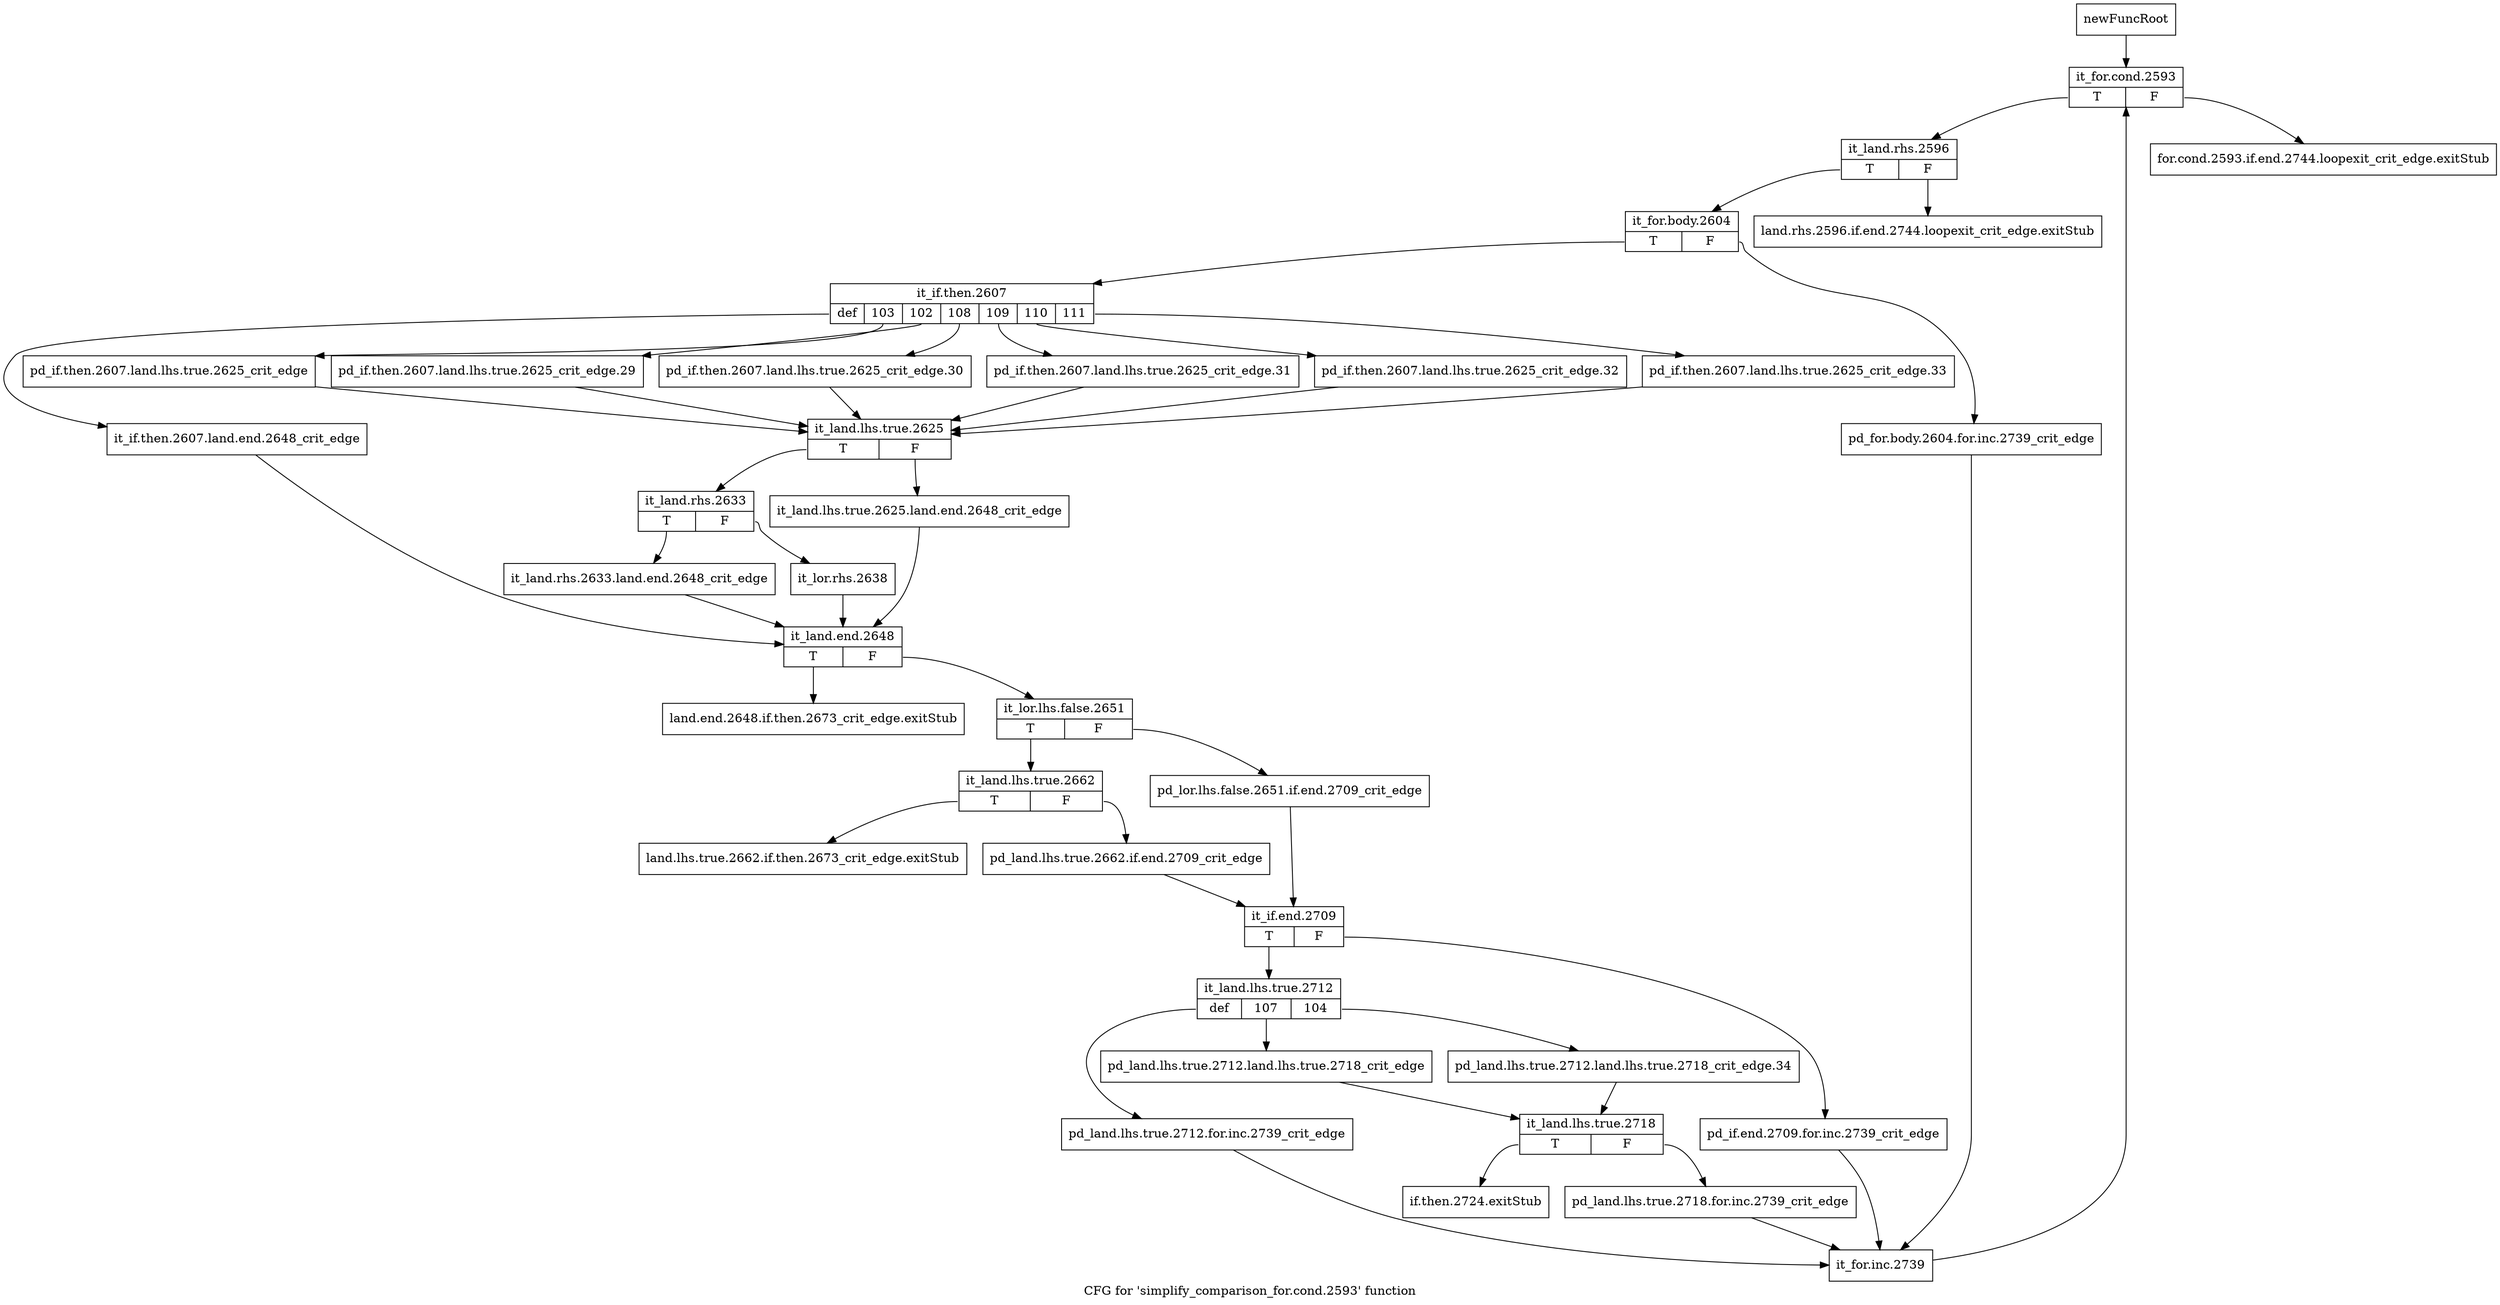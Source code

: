 digraph "CFG for 'simplify_comparison_for.cond.2593' function" {
	label="CFG for 'simplify_comparison_for.cond.2593' function";

	Node0xa704910 [shape=record,label="{newFuncRoot}"];
	Node0xa704910 -> Node0xa70b660;
	Node0xa70b4d0 [shape=record,label="{for.cond.2593.if.end.2744.loopexit_crit_edge.exitStub}"];
	Node0xa70b520 [shape=record,label="{land.rhs.2596.if.end.2744.loopexit_crit_edge.exitStub}"];
	Node0xa70b570 [shape=record,label="{land.end.2648.if.then.2673_crit_edge.exitStub}"];
	Node0xa70b5c0 [shape=record,label="{land.lhs.true.2662.if.then.2673_crit_edge.exitStub}"];
	Node0xa70b610 [shape=record,label="{if.then.2724.exitStub}"];
	Node0xa70b660 [shape=record,label="{it_for.cond.2593|{<s0>T|<s1>F}}"];
	Node0xa70b660:s0 -> Node0xa70b6b0;
	Node0xa70b660:s1 -> Node0xa70b4d0;
	Node0xa70b6b0 [shape=record,label="{it_land.rhs.2596|{<s0>T|<s1>F}}"];
	Node0xa70b6b0:s0 -> Node0xa70b700;
	Node0xa70b6b0:s1 -> Node0xa70b520;
	Node0xa70b700 [shape=record,label="{it_for.body.2604|{<s0>T|<s1>F}}"];
	Node0xa70b700:s0 -> Node0xa70b7a0;
	Node0xa70b700:s1 -> Node0xa70b750;
	Node0xa70b750 [shape=record,label="{pd_for.body.2604.for.inc.2739_crit_edge}"];
	Node0xa70b750 -> Node0xa70bfc0;
	Node0xa70b7a0 [shape=record,label="{it_if.then.2607|{<s0>def|<s1>103|<s2>102|<s3>108|<s4>109|<s5>110|<s6>111}}"];
	Node0xa70b7a0:s0 -> Node0xa70bb60;
	Node0xa70b7a0:s1 -> Node0xa70b980;
	Node0xa70b7a0:s2 -> Node0xa70b930;
	Node0xa70b7a0:s3 -> Node0xa70b8e0;
	Node0xa70b7a0:s4 -> Node0xa70b890;
	Node0xa70b7a0:s5 -> Node0xa70b840;
	Node0xa70b7a0:s6 -> Node0xa70b7f0;
	Node0xa70b7f0 [shape=record,label="{pd_if.then.2607.land.lhs.true.2625_crit_edge.33}"];
	Node0xa70b7f0 -> Node0xa70b9d0;
	Node0xa70b840 [shape=record,label="{pd_if.then.2607.land.lhs.true.2625_crit_edge.32}"];
	Node0xa70b840 -> Node0xa70b9d0;
	Node0xa70b890 [shape=record,label="{pd_if.then.2607.land.lhs.true.2625_crit_edge.31}"];
	Node0xa70b890 -> Node0xa70b9d0;
	Node0xa70b8e0 [shape=record,label="{pd_if.then.2607.land.lhs.true.2625_crit_edge.30}"];
	Node0xa70b8e0 -> Node0xa70b9d0;
	Node0xa70b930 [shape=record,label="{pd_if.then.2607.land.lhs.true.2625_crit_edge.29}"];
	Node0xa70b930 -> Node0xa70b9d0;
	Node0xa70b980 [shape=record,label="{pd_if.then.2607.land.lhs.true.2625_crit_edge}"];
	Node0xa70b980 -> Node0xa70b9d0;
	Node0xa70b9d0 [shape=record,label="{it_land.lhs.true.2625|{<s0>T|<s1>F}}"];
	Node0xa70b9d0:s0 -> Node0xa70ba70;
	Node0xa70b9d0:s1 -> Node0xa70ba20;
	Node0xa70ba20 [shape=record,label="{it_land.lhs.true.2625.land.end.2648_crit_edge}"];
	Node0xa70ba20 -> Node0xa70bbb0;
	Node0xa70ba70 [shape=record,label="{it_land.rhs.2633|{<s0>T|<s1>F}}"];
	Node0xa70ba70:s0 -> Node0xa70bb10;
	Node0xa70ba70:s1 -> Node0xa70bac0;
	Node0xa70bac0 [shape=record,label="{it_lor.rhs.2638}"];
	Node0xa70bac0 -> Node0xa70bbb0;
	Node0xa70bb10 [shape=record,label="{it_land.rhs.2633.land.end.2648_crit_edge}"];
	Node0xa70bb10 -> Node0xa70bbb0;
	Node0xa70bb60 [shape=record,label="{it_if.then.2607.land.end.2648_crit_edge}"];
	Node0xa70bb60 -> Node0xa70bbb0;
	Node0xa70bbb0 [shape=record,label="{it_land.end.2648|{<s0>T|<s1>F}}"];
	Node0xa70bbb0:s0 -> Node0xa70b570;
	Node0xa70bbb0:s1 -> Node0xa70bc00;
	Node0xa70bc00 [shape=record,label="{it_lor.lhs.false.2651|{<s0>T|<s1>F}}"];
	Node0xa70bc00:s0 -> Node0xa70bca0;
	Node0xa70bc00:s1 -> Node0xa70bc50;
	Node0xa70bc50 [shape=record,label="{pd_lor.lhs.false.2651.if.end.2709_crit_edge}"];
	Node0xa70bc50 -> Node0xa70bd40;
	Node0xa70bca0 [shape=record,label="{it_land.lhs.true.2662|{<s0>T|<s1>F}}"];
	Node0xa70bca0:s0 -> Node0xa70b5c0;
	Node0xa70bca0:s1 -> Node0xa70bcf0;
	Node0xa70bcf0 [shape=record,label="{pd_land.lhs.true.2662.if.end.2709_crit_edge}"];
	Node0xa70bcf0 -> Node0xa70bd40;
	Node0xa70bd40 [shape=record,label="{it_if.end.2709|{<s0>T|<s1>F}}"];
	Node0xa70bd40:s0 -> Node0xa70bde0;
	Node0xa70bd40:s1 -> Node0xa70bd90;
	Node0xa70bd90 [shape=record,label="{pd_if.end.2709.for.inc.2739_crit_edge}"];
	Node0xa70bd90 -> Node0xa70bfc0;
	Node0xa70bde0 [shape=record,label="{it_land.lhs.true.2712|{<s0>def|<s1>107|<s2>104}}"];
	Node0xa70bde0:s0 -> Node0xa70bf70;
	Node0xa70bde0:s1 -> Node0xa70be80;
	Node0xa70bde0:s2 -> Node0xa70be30;
	Node0xa70be30 [shape=record,label="{pd_land.lhs.true.2712.land.lhs.true.2718_crit_edge.34}"];
	Node0xa70be30 -> Node0xa70bed0;
	Node0xa70be80 [shape=record,label="{pd_land.lhs.true.2712.land.lhs.true.2718_crit_edge}"];
	Node0xa70be80 -> Node0xa70bed0;
	Node0xa70bed0 [shape=record,label="{it_land.lhs.true.2718|{<s0>T|<s1>F}}"];
	Node0xa70bed0:s0 -> Node0xa70b610;
	Node0xa70bed0:s1 -> Node0xa70bf20;
	Node0xa70bf20 [shape=record,label="{pd_land.lhs.true.2718.for.inc.2739_crit_edge}"];
	Node0xa70bf20 -> Node0xa70bfc0;
	Node0xa70bf70 [shape=record,label="{pd_land.lhs.true.2712.for.inc.2739_crit_edge}"];
	Node0xa70bf70 -> Node0xa70bfc0;
	Node0xa70bfc0 [shape=record,label="{it_for.inc.2739}"];
	Node0xa70bfc0 -> Node0xa70b660;
}
